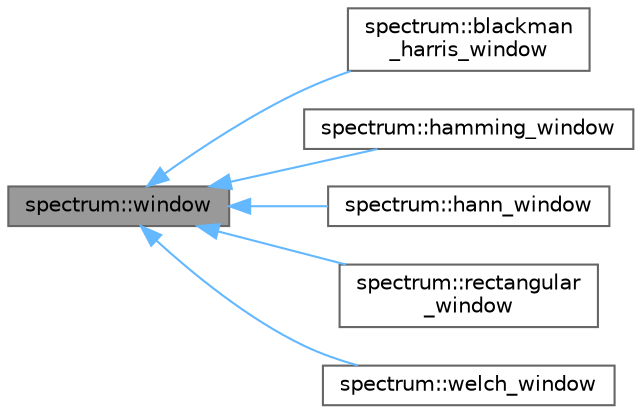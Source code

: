 digraph "spectrum::window"
{
 // LATEX_PDF_SIZE
  bgcolor="transparent";
  edge [fontname=Helvetica,fontsize=10,labelfontname=Helvetica,labelfontsize=10];
  node [fontname=Helvetica,fontsize=10,shape=box,height=0.2,width=0.4];
  rankdir="LR";
  Node1 [label="spectrum::window",height=0.2,width=0.4,color="gray40", fillcolor="grey60", style="filled", fontcolor="black",tooltip="Defines a window."];
  Node1 -> Node2 [dir="back",color="steelblue1",style="solid"];
  Node2 [label="spectrum::blackman\l_harris_window",height=0.2,width=0.4,color="gray40", fillcolor="white", style="filled",URL="$structspectrum_1_1blackman__harris__window.html",tooltip="Defines a Blackman-Harris window."];
  Node1 -> Node3 [dir="back",color="steelblue1",style="solid"];
  Node3 [label="spectrum::hamming_window",height=0.2,width=0.4,color="gray40", fillcolor="white", style="filled",URL="$structspectrum_1_1hamming__window.html",tooltip="Defines a Hamming window."];
  Node1 -> Node4 [dir="back",color="steelblue1",style="solid"];
  Node4 [label="spectrum::hann_window",height=0.2,width=0.4,color="gray40", fillcolor="white", style="filled",URL="$structspectrum_1_1hann__window.html",tooltip="Defines a Hann window."];
  Node1 -> Node5 [dir="back",color="steelblue1",style="solid"];
  Node5 [label="spectrum::rectangular\l_window",height=0.2,width=0.4,color="gray40", fillcolor="white", style="filled",URL="$structspectrum_1_1rectangular__window.html",tooltip="Defines a rectangular window."];
  Node1 -> Node6 [dir="back",color="steelblue1",style="solid"];
  Node6 [label="spectrum::welch_window",height=0.2,width=0.4,color="gray40", fillcolor="white", style="filled",URL="$structspectrum_1_1welch__window.html",tooltip="Defines a Welch window."];
}

